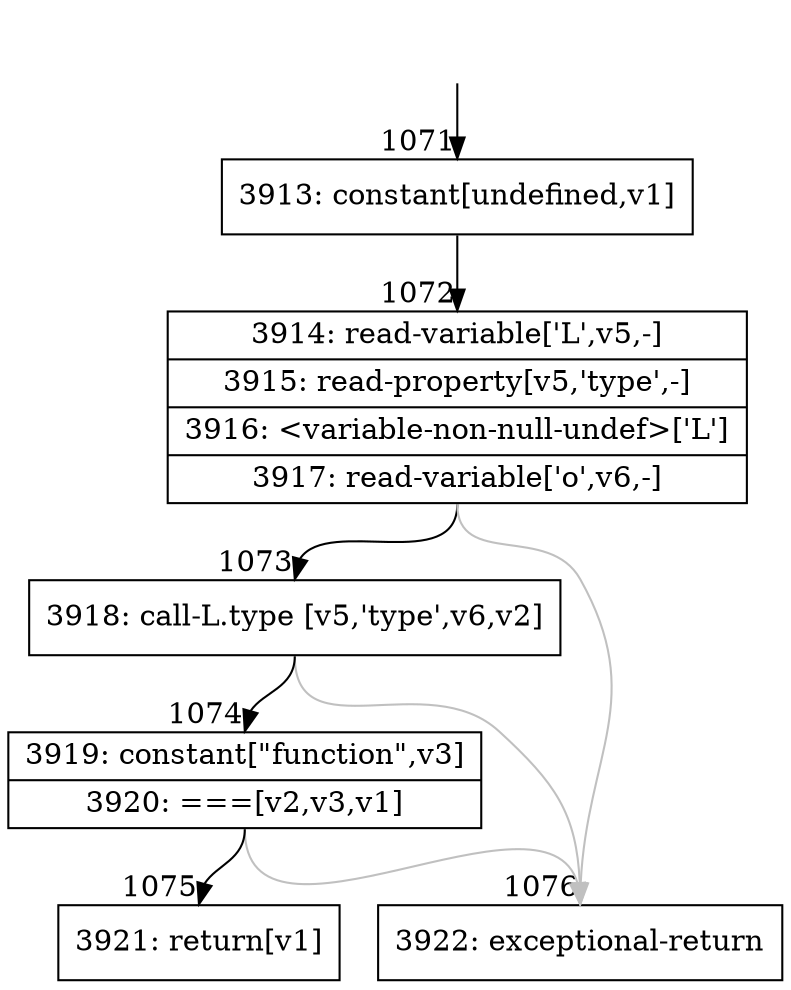 digraph {
rankdir="TD"
BB_entry48[shape=none,label=""];
BB_entry48 -> BB1071 [tailport=s, headport=n, headlabel="    1071"]
BB1071 [shape=record label="{3913: constant[undefined,v1]}" ] 
BB1071 -> BB1072 [tailport=s, headport=n, headlabel="      1072"]
BB1072 [shape=record label="{3914: read-variable['L',v5,-]|3915: read-property[v5,'type',-]|3916: \<variable-non-null-undef\>['L']|3917: read-variable['o',v6,-]}" ] 
BB1072 -> BB1073 [tailport=s, headport=n, headlabel="      1073"]
BB1072 -> BB1076 [tailport=s, headport=n, color=gray, headlabel="      1076"]
BB1073 [shape=record label="{3918: call-L.type [v5,'type',v6,v2]}" ] 
BB1073 -> BB1074 [tailport=s, headport=n, headlabel="      1074"]
BB1073 -> BB1076 [tailport=s, headport=n, color=gray]
BB1074 [shape=record label="{3919: constant[\"function\",v3]|3920: ===[v2,v3,v1]}" ] 
BB1074 -> BB1075 [tailport=s, headport=n, headlabel="      1075"]
BB1074 -> BB1076 [tailport=s, headport=n, color=gray]
BB1075 [shape=record label="{3921: return[v1]}" ] 
BB1076 [shape=record label="{3922: exceptional-return}" ] 
//#$~ 1779
}
